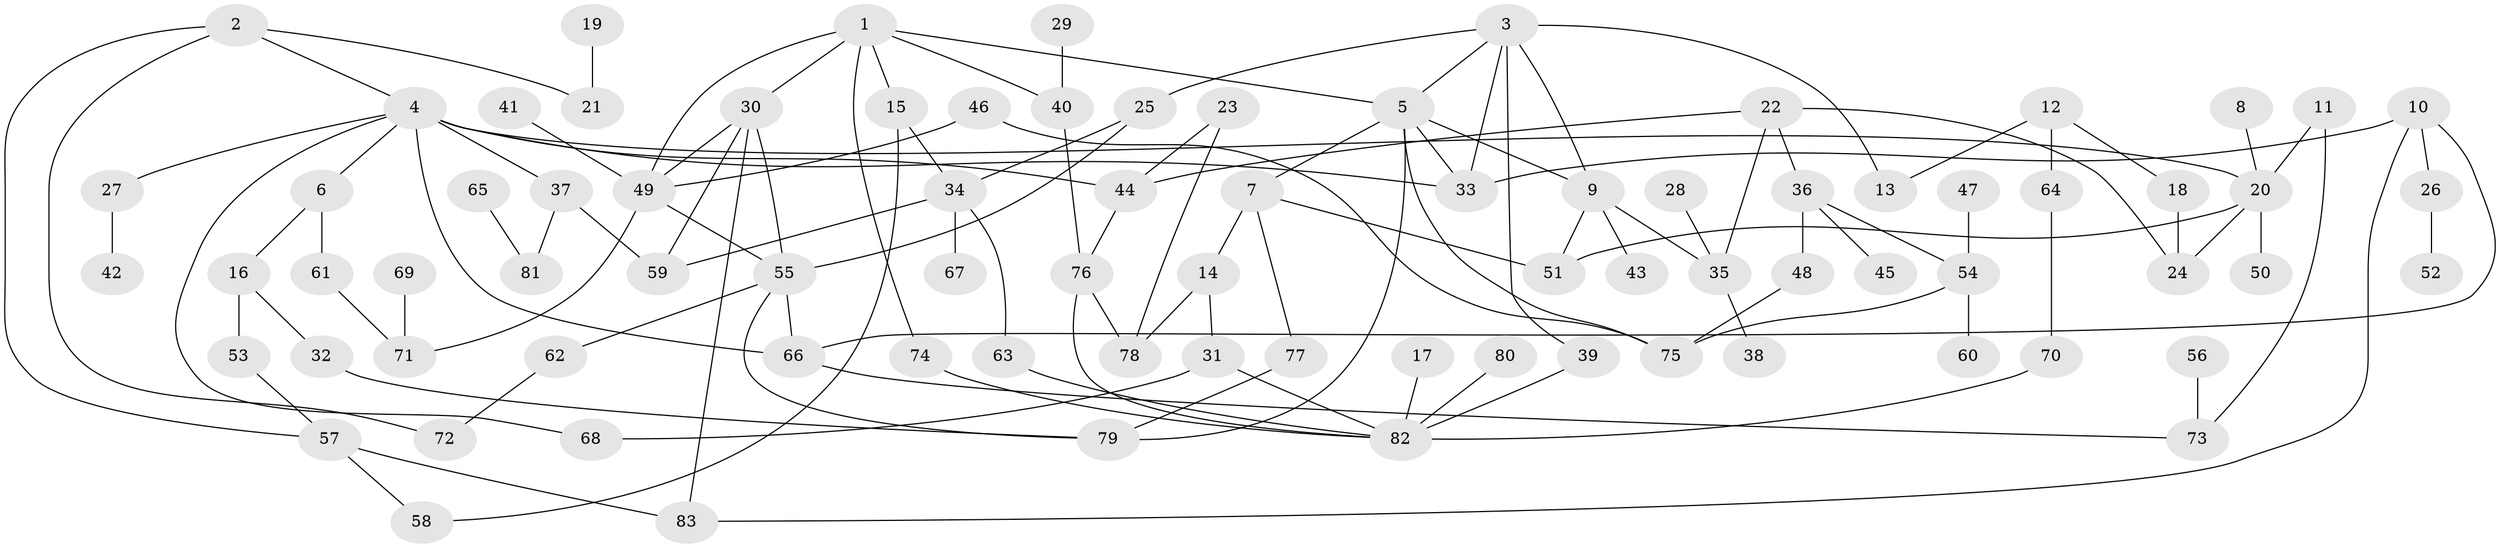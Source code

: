 // original degree distribution, {6: 0.0072992700729927005, 2: 0.22627737226277372, 7: 0.021897810218978103, 5: 0.0364963503649635, 4: 0.13138686131386862, 8: 0.0072992700729927005, 3: 0.24087591240875914, 1: 0.32116788321167883, 9: 0.0072992700729927005}
// Generated by graph-tools (version 1.1) at 2025/36/03/04/25 23:36:11]
// undirected, 83 vertices, 119 edges
graph export_dot {
  node [color=gray90,style=filled];
  1;
  2;
  3;
  4;
  5;
  6;
  7;
  8;
  9;
  10;
  11;
  12;
  13;
  14;
  15;
  16;
  17;
  18;
  19;
  20;
  21;
  22;
  23;
  24;
  25;
  26;
  27;
  28;
  29;
  30;
  31;
  32;
  33;
  34;
  35;
  36;
  37;
  38;
  39;
  40;
  41;
  42;
  43;
  44;
  45;
  46;
  47;
  48;
  49;
  50;
  51;
  52;
  53;
  54;
  55;
  56;
  57;
  58;
  59;
  60;
  61;
  62;
  63;
  64;
  65;
  66;
  67;
  68;
  69;
  70;
  71;
  72;
  73;
  74;
  75;
  76;
  77;
  78;
  79;
  80;
  81;
  82;
  83;
  1 -- 5 [weight=1.0];
  1 -- 15 [weight=1.0];
  1 -- 30 [weight=1.0];
  1 -- 40 [weight=1.0];
  1 -- 49 [weight=1.0];
  1 -- 74 [weight=1.0];
  2 -- 4 [weight=1.0];
  2 -- 21 [weight=1.0];
  2 -- 57 [weight=1.0];
  2 -- 72 [weight=1.0];
  3 -- 5 [weight=1.0];
  3 -- 9 [weight=1.0];
  3 -- 13 [weight=1.0];
  3 -- 25 [weight=1.0];
  3 -- 33 [weight=1.0];
  3 -- 39 [weight=1.0];
  4 -- 6 [weight=1.0];
  4 -- 20 [weight=1.0];
  4 -- 27 [weight=1.0];
  4 -- 33 [weight=1.0];
  4 -- 37 [weight=1.0];
  4 -- 44 [weight=1.0];
  4 -- 66 [weight=1.0];
  4 -- 68 [weight=1.0];
  5 -- 7 [weight=1.0];
  5 -- 9 [weight=1.0];
  5 -- 33 [weight=1.0];
  5 -- 75 [weight=1.0];
  5 -- 79 [weight=1.0];
  6 -- 16 [weight=1.0];
  6 -- 61 [weight=1.0];
  7 -- 14 [weight=1.0];
  7 -- 51 [weight=1.0];
  7 -- 77 [weight=1.0];
  8 -- 20 [weight=1.0];
  9 -- 35 [weight=1.0];
  9 -- 43 [weight=1.0];
  9 -- 51 [weight=1.0];
  10 -- 26 [weight=1.0];
  10 -- 33 [weight=1.0];
  10 -- 66 [weight=1.0];
  10 -- 83 [weight=1.0];
  11 -- 20 [weight=1.0];
  11 -- 73 [weight=1.0];
  12 -- 13 [weight=1.0];
  12 -- 18 [weight=1.0];
  12 -- 64 [weight=1.0];
  14 -- 31 [weight=1.0];
  14 -- 78 [weight=1.0];
  15 -- 34 [weight=1.0];
  15 -- 58 [weight=1.0];
  16 -- 32 [weight=1.0];
  16 -- 53 [weight=1.0];
  17 -- 82 [weight=1.0];
  18 -- 24 [weight=1.0];
  19 -- 21 [weight=1.0];
  20 -- 24 [weight=1.0];
  20 -- 50 [weight=1.0];
  20 -- 51 [weight=1.0];
  22 -- 24 [weight=1.0];
  22 -- 35 [weight=1.0];
  22 -- 36 [weight=1.0];
  22 -- 44 [weight=1.0];
  23 -- 44 [weight=1.0];
  23 -- 78 [weight=1.0];
  25 -- 34 [weight=1.0];
  25 -- 55 [weight=1.0];
  26 -- 52 [weight=1.0];
  27 -- 42 [weight=1.0];
  28 -- 35 [weight=1.0];
  29 -- 40 [weight=1.0];
  30 -- 49 [weight=1.0];
  30 -- 55 [weight=1.0];
  30 -- 59 [weight=1.0];
  30 -- 83 [weight=1.0];
  31 -- 68 [weight=1.0];
  31 -- 82 [weight=1.0];
  32 -- 79 [weight=1.0];
  34 -- 59 [weight=1.0];
  34 -- 63 [weight=1.0];
  34 -- 67 [weight=1.0];
  35 -- 38 [weight=1.0];
  36 -- 45 [weight=1.0];
  36 -- 48 [weight=1.0];
  36 -- 54 [weight=1.0];
  37 -- 59 [weight=1.0];
  37 -- 81 [weight=1.0];
  39 -- 82 [weight=1.0];
  40 -- 76 [weight=1.0];
  41 -- 49 [weight=1.0];
  44 -- 76 [weight=1.0];
  46 -- 49 [weight=1.0];
  46 -- 75 [weight=1.0];
  47 -- 54 [weight=1.0];
  48 -- 75 [weight=1.0];
  49 -- 55 [weight=1.0];
  49 -- 71 [weight=1.0];
  53 -- 57 [weight=1.0];
  54 -- 60 [weight=1.0];
  54 -- 75 [weight=1.0];
  55 -- 62 [weight=1.0];
  55 -- 66 [weight=1.0];
  55 -- 79 [weight=1.0];
  56 -- 73 [weight=1.0];
  57 -- 58 [weight=1.0];
  57 -- 83 [weight=1.0];
  61 -- 71 [weight=1.0];
  62 -- 72 [weight=1.0];
  63 -- 82 [weight=1.0];
  64 -- 70 [weight=1.0];
  65 -- 81 [weight=1.0];
  66 -- 73 [weight=1.0];
  69 -- 71 [weight=1.0];
  70 -- 82 [weight=1.0];
  74 -- 82 [weight=1.0];
  76 -- 78 [weight=1.0];
  76 -- 82 [weight=1.0];
  77 -- 79 [weight=1.0];
  80 -- 82 [weight=1.0];
}
